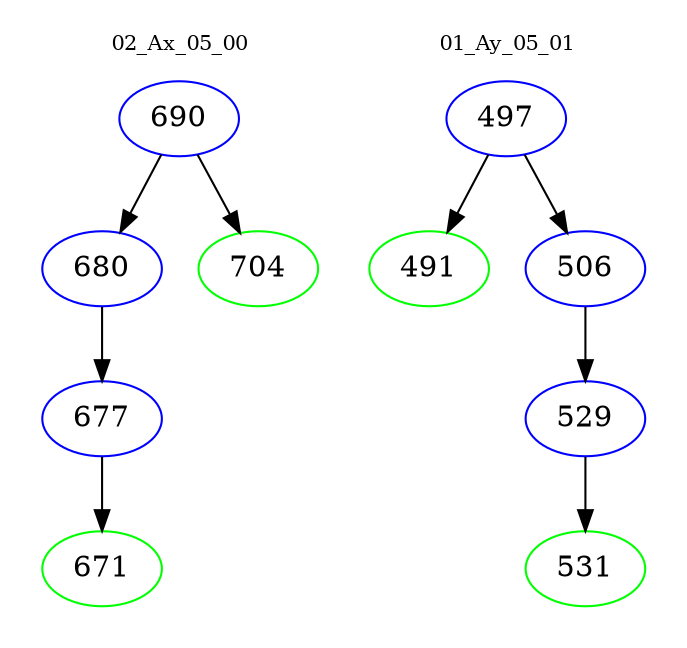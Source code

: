 digraph{
subgraph cluster_0 {
color = white
label = "02_Ax_05_00";
fontsize=10;
T0_690 [label="690", color="blue"]
T0_690 -> T0_680 [color="black"]
T0_680 [label="680", color="blue"]
T0_680 -> T0_677 [color="black"]
T0_677 [label="677", color="blue"]
T0_677 -> T0_671 [color="black"]
T0_671 [label="671", color="green"]
T0_690 -> T0_704 [color="black"]
T0_704 [label="704", color="green"]
}
subgraph cluster_1 {
color = white
label = "01_Ay_05_01";
fontsize=10;
T1_497 [label="497", color="blue"]
T1_497 -> T1_491 [color="black"]
T1_491 [label="491", color="green"]
T1_497 -> T1_506 [color="black"]
T1_506 [label="506", color="blue"]
T1_506 -> T1_529 [color="black"]
T1_529 [label="529", color="blue"]
T1_529 -> T1_531 [color="black"]
T1_531 [label="531", color="green"]
}
}
